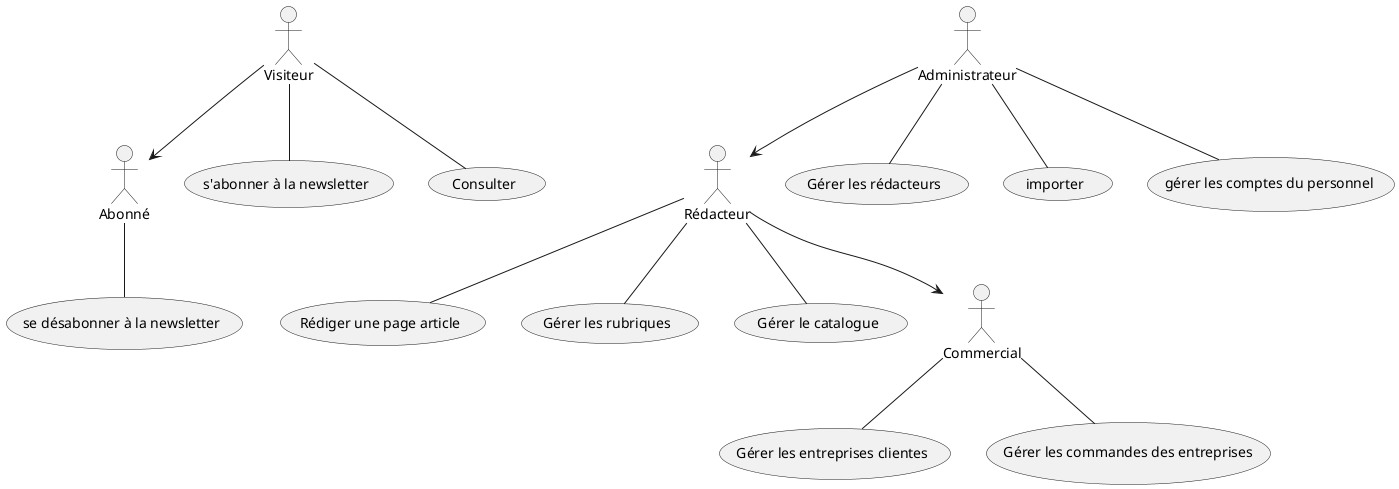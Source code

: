 @startuml

Abonné -- (se désabonner à la newsletter)
Visiteur -- (s'abonner à la newsletter)
Visiteur -- (Consulter)
Rédacteur -- (Rédiger une page article)
Rédacteur -- (Gérer les rubriques)
Rédacteur -- (Gérer le catalogue)
Commercial -- (Gérer les entreprises clientes)
Commercial -- (Gérer les commandes des entreprises)
Administrateur -- (Gérer les rédacteurs)
Administrateur -- (importer)
Administrateur -- (gérer les comptes du personnel)
Administrateur-->Rédacteur
Visiteur-->Abonné
Rédacteur-->Commercial

@enduml




@enduml